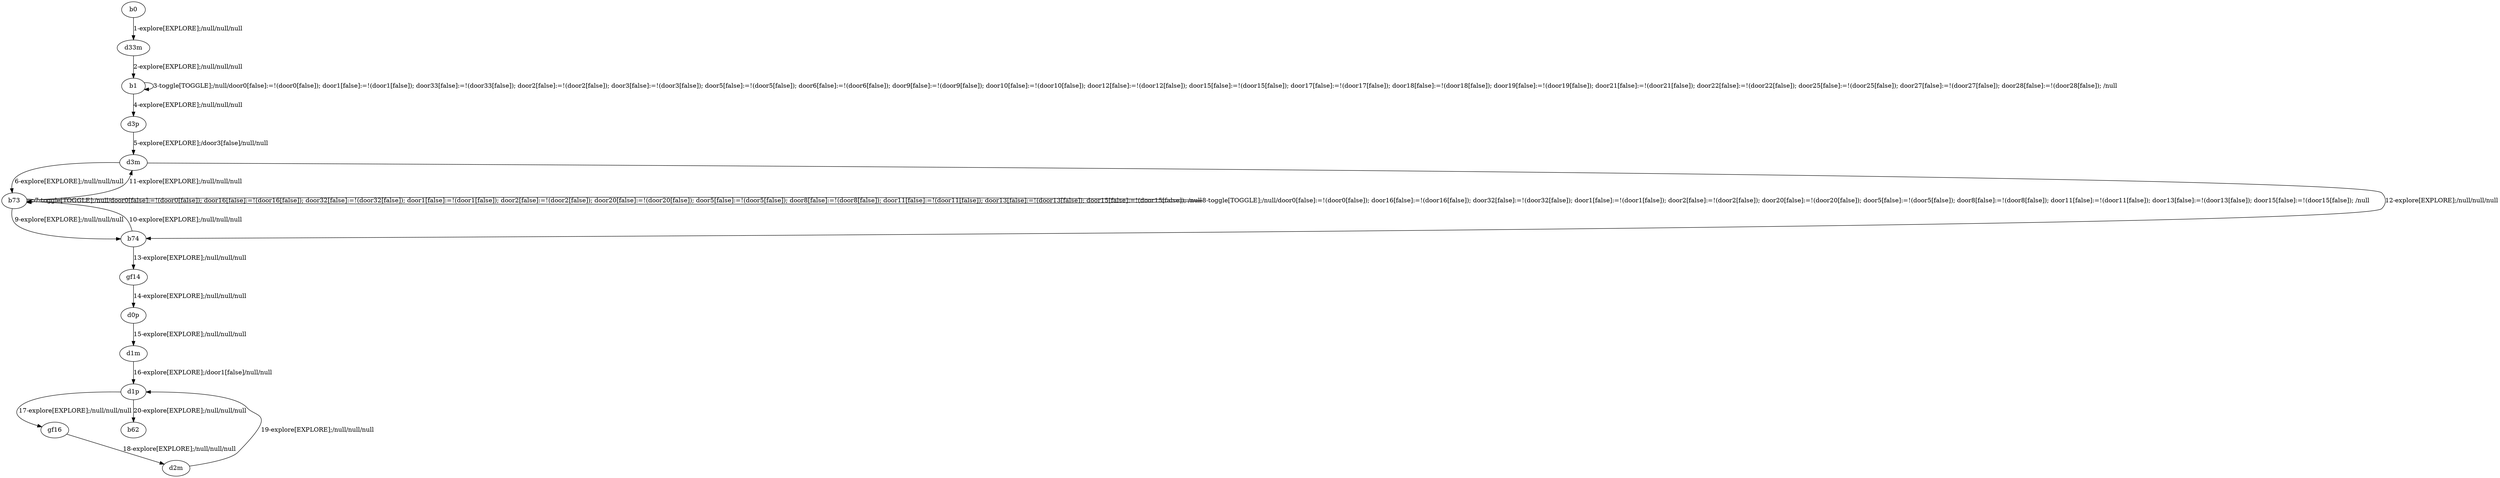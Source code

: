 # Total number of goals covered by this test: 1
# d2m --> d1p

digraph g {
"b0" -> "d33m" [label = "1-explore[EXPLORE];/null/null/null"];
"d33m" -> "b1" [label = "2-explore[EXPLORE];/null/null/null"];
"b1" -> "b1" [label = "3-toggle[TOGGLE];/null/door0[false]:=!(door0[false]); door1[false]:=!(door1[false]); door33[false]:=!(door33[false]); door2[false]:=!(door2[false]); door3[false]:=!(door3[false]); door5[false]:=!(door5[false]); door6[false]:=!(door6[false]); door9[false]:=!(door9[false]); door10[false]:=!(door10[false]); door12[false]:=!(door12[false]); door15[false]:=!(door15[false]); door17[false]:=!(door17[false]); door18[false]:=!(door18[false]); door19[false]:=!(door19[false]); door21[false]:=!(door21[false]); door22[false]:=!(door22[false]); door25[false]:=!(door25[false]); door27[false]:=!(door27[false]); door28[false]:=!(door28[false]); /null"];
"b1" -> "d3p" [label = "4-explore[EXPLORE];/null/null/null"];
"d3p" -> "d3m" [label = "5-explore[EXPLORE];/door3[false]/null/null"];
"d3m" -> "b73" [label = "6-explore[EXPLORE];/null/null/null"];
"b73" -> "b73" [label = "7-toggle[TOGGLE];/null/door0[false]:=!(door0[false]); door16[false]:=!(door16[false]); door32[false]:=!(door32[false]); door1[false]:=!(door1[false]); door2[false]:=!(door2[false]); door20[false]:=!(door20[false]); door5[false]:=!(door5[false]); door8[false]:=!(door8[false]); door11[false]:=!(door11[false]); door13[false]:=!(door13[false]); door15[false]:=!(door15[false]); /null"];
"b73" -> "b73" [label = "8-toggle[TOGGLE];/null/door0[false]:=!(door0[false]); door16[false]:=!(door16[false]); door32[false]:=!(door32[false]); door1[false]:=!(door1[false]); door2[false]:=!(door2[false]); door20[false]:=!(door20[false]); door5[false]:=!(door5[false]); door8[false]:=!(door8[false]); door11[false]:=!(door11[false]); door13[false]:=!(door13[false]); door15[false]:=!(door15[false]); /null"];
"b73" -> "b74" [label = "9-explore[EXPLORE];/null/null/null"];
"b74" -> "b73" [label = "10-explore[EXPLORE];/null/null/null"];
"b73" -> "d3m" [label = "11-explore[EXPLORE];/null/null/null"];
"d3m" -> "b74" [label = "12-explore[EXPLORE];/null/null/null"];
"b74" -> "gf14" [label = "13-explore[EXPLORE];/null/null/null"];
"gf14" -> "d0p" [label = "14-explore[EXPLORE];/null/null/null"];
"d0p" -> "d1m" [label = "15-explore[EXPLORE];/null/null/null"];
"d1m" -> "d1p" [label = "16-explore[EXPLORE];/door1[false]/null/null"];
"d1p" -> "gf16" [label = "17-explore[EXPLORE];/null/null/null"];
"gf16" -> "d2m" [label = "18-explore[EXPLORE];/null/null/null"];
"d2m" -> "d1p" [label = "19-explore[EXPLORE];/null/null/null"];
"d1p" -> "b62" [label = "20-explore[EXPLORE];/null/null/null"];
}